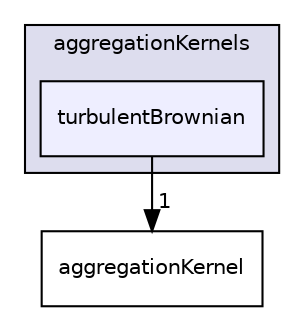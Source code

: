 digraph "/home/alberto/OpenFOAM-dev/albertop-dev/applications/development/OpenQBMM-dev/OpenQBMM-dev/src/quadratureMethods/populationBalanceModels/populationBalanceSubModels/aggregationKernels/turbulentBrownian" {
  bgcolor=transparent;
  compound=true
  node [ fontsize="10", fontname="Helvetica"];
  edge [ labelfontsize="10", labelfontname="Helvetica"];
  subgraph clusterdir_6e005538c4c224a34282bf757016703a {
    graph [ bgcolor="#ddddee", pencolor="black", label="aggregationKernels" fontname="Helvetica", fontsize="10", URL="dir_6e005538c4c224a34282bf757016703a.html"]
  dir_48940065a1b7be33de282fa8615d4712 [shape=box, label="turbulentBrownian", style="filled", fillcolor="#eeeeff", pencolor="black", URL="dir_48940065a1b7be33de282fa8615d4712.html"];
  }
  dir_d9b916c5f069d44758b29cd53c9f53b0 [shape=box label="aggregationKernel" URL="dir_d9b916c5f069d44758b29cd53c9f53b0.html"];
  dir_48940065a1b7be33de282fa8615d4712->dir_d9b916c5f069d44758b29cd53c9f53b0 [headlabel="1", labeldistance=1.5 headhref="dir_000018_000012.html"];
}
